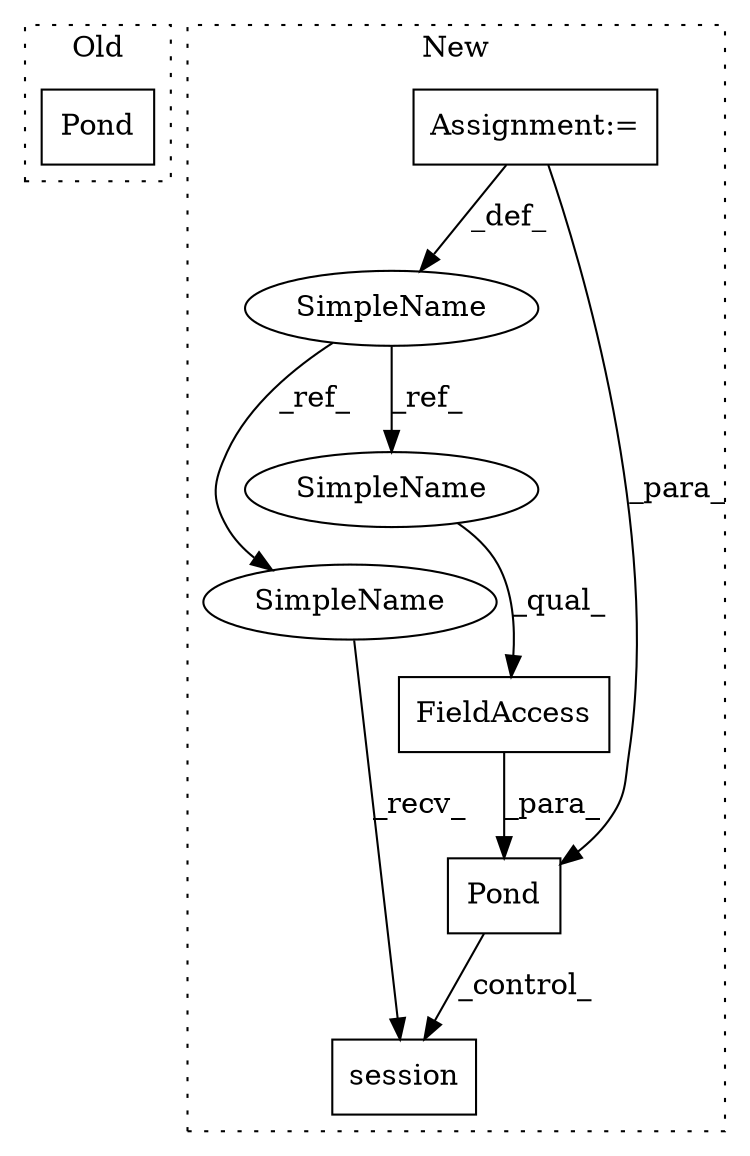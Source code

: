 digraph G {
subgraph cluster0 {
1 [label="Pond" a="32" s="889,925" l="5,1" shape="box"];
label = "Old";
style="dotted";
}
subgraph cluster1 {
2 [label="session" a="32" s="1351" l="9" shape="box"];
3 [label="SimpleName" a="42" s="516" l="6" shape="ellipse"];
4 [label="FieldAccess" a="22" s="579" l="14" shape="box"];
5 [label="Pond" a="32" s="574,593" l="5,1" shape="box"];
6 [label="Assignment:=" a="7" s="522" l="1" shape="box"];
7 [label="SimpleName" a="42" s="579" l="6" shape="ellipse"];
8 [label="SimpleName" a="42" s="1344" l="6" shape="ellipse"];
label = "New";
style="dotted";
}
3 -> 7 [label="_ref_"];
3 -> 8 [label="_ref_"];
4 -> 5 [label="_para_"];
5 -> 2 [label="_control_"];
6 -> 3 [label="_def_"];
6 -> 5 [label="_para_"];
7 -> 4 [label="_qual_"];
8 -> 2 [label="_recv_"];
}